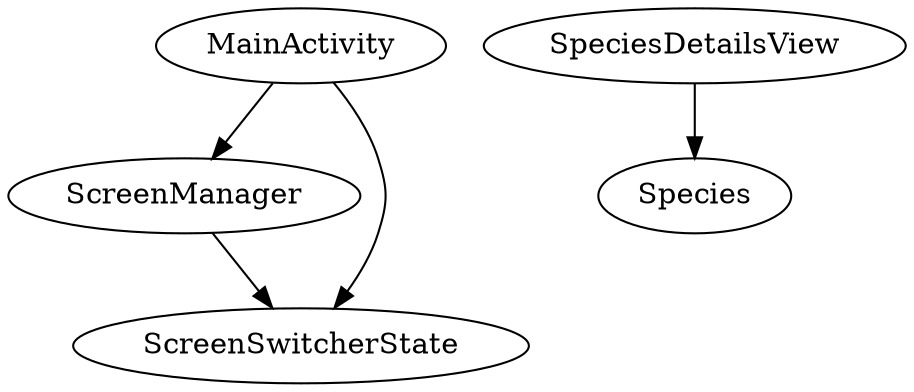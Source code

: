 digraph G1 {
  concentrate = true;
  MainActivity -> ScreenManager;
  MainActivity -> ScreenSwitcherState;
  ScreenManager -> ScreenSwitcherState;
  SpeciesDetailsView -> Species;
}
